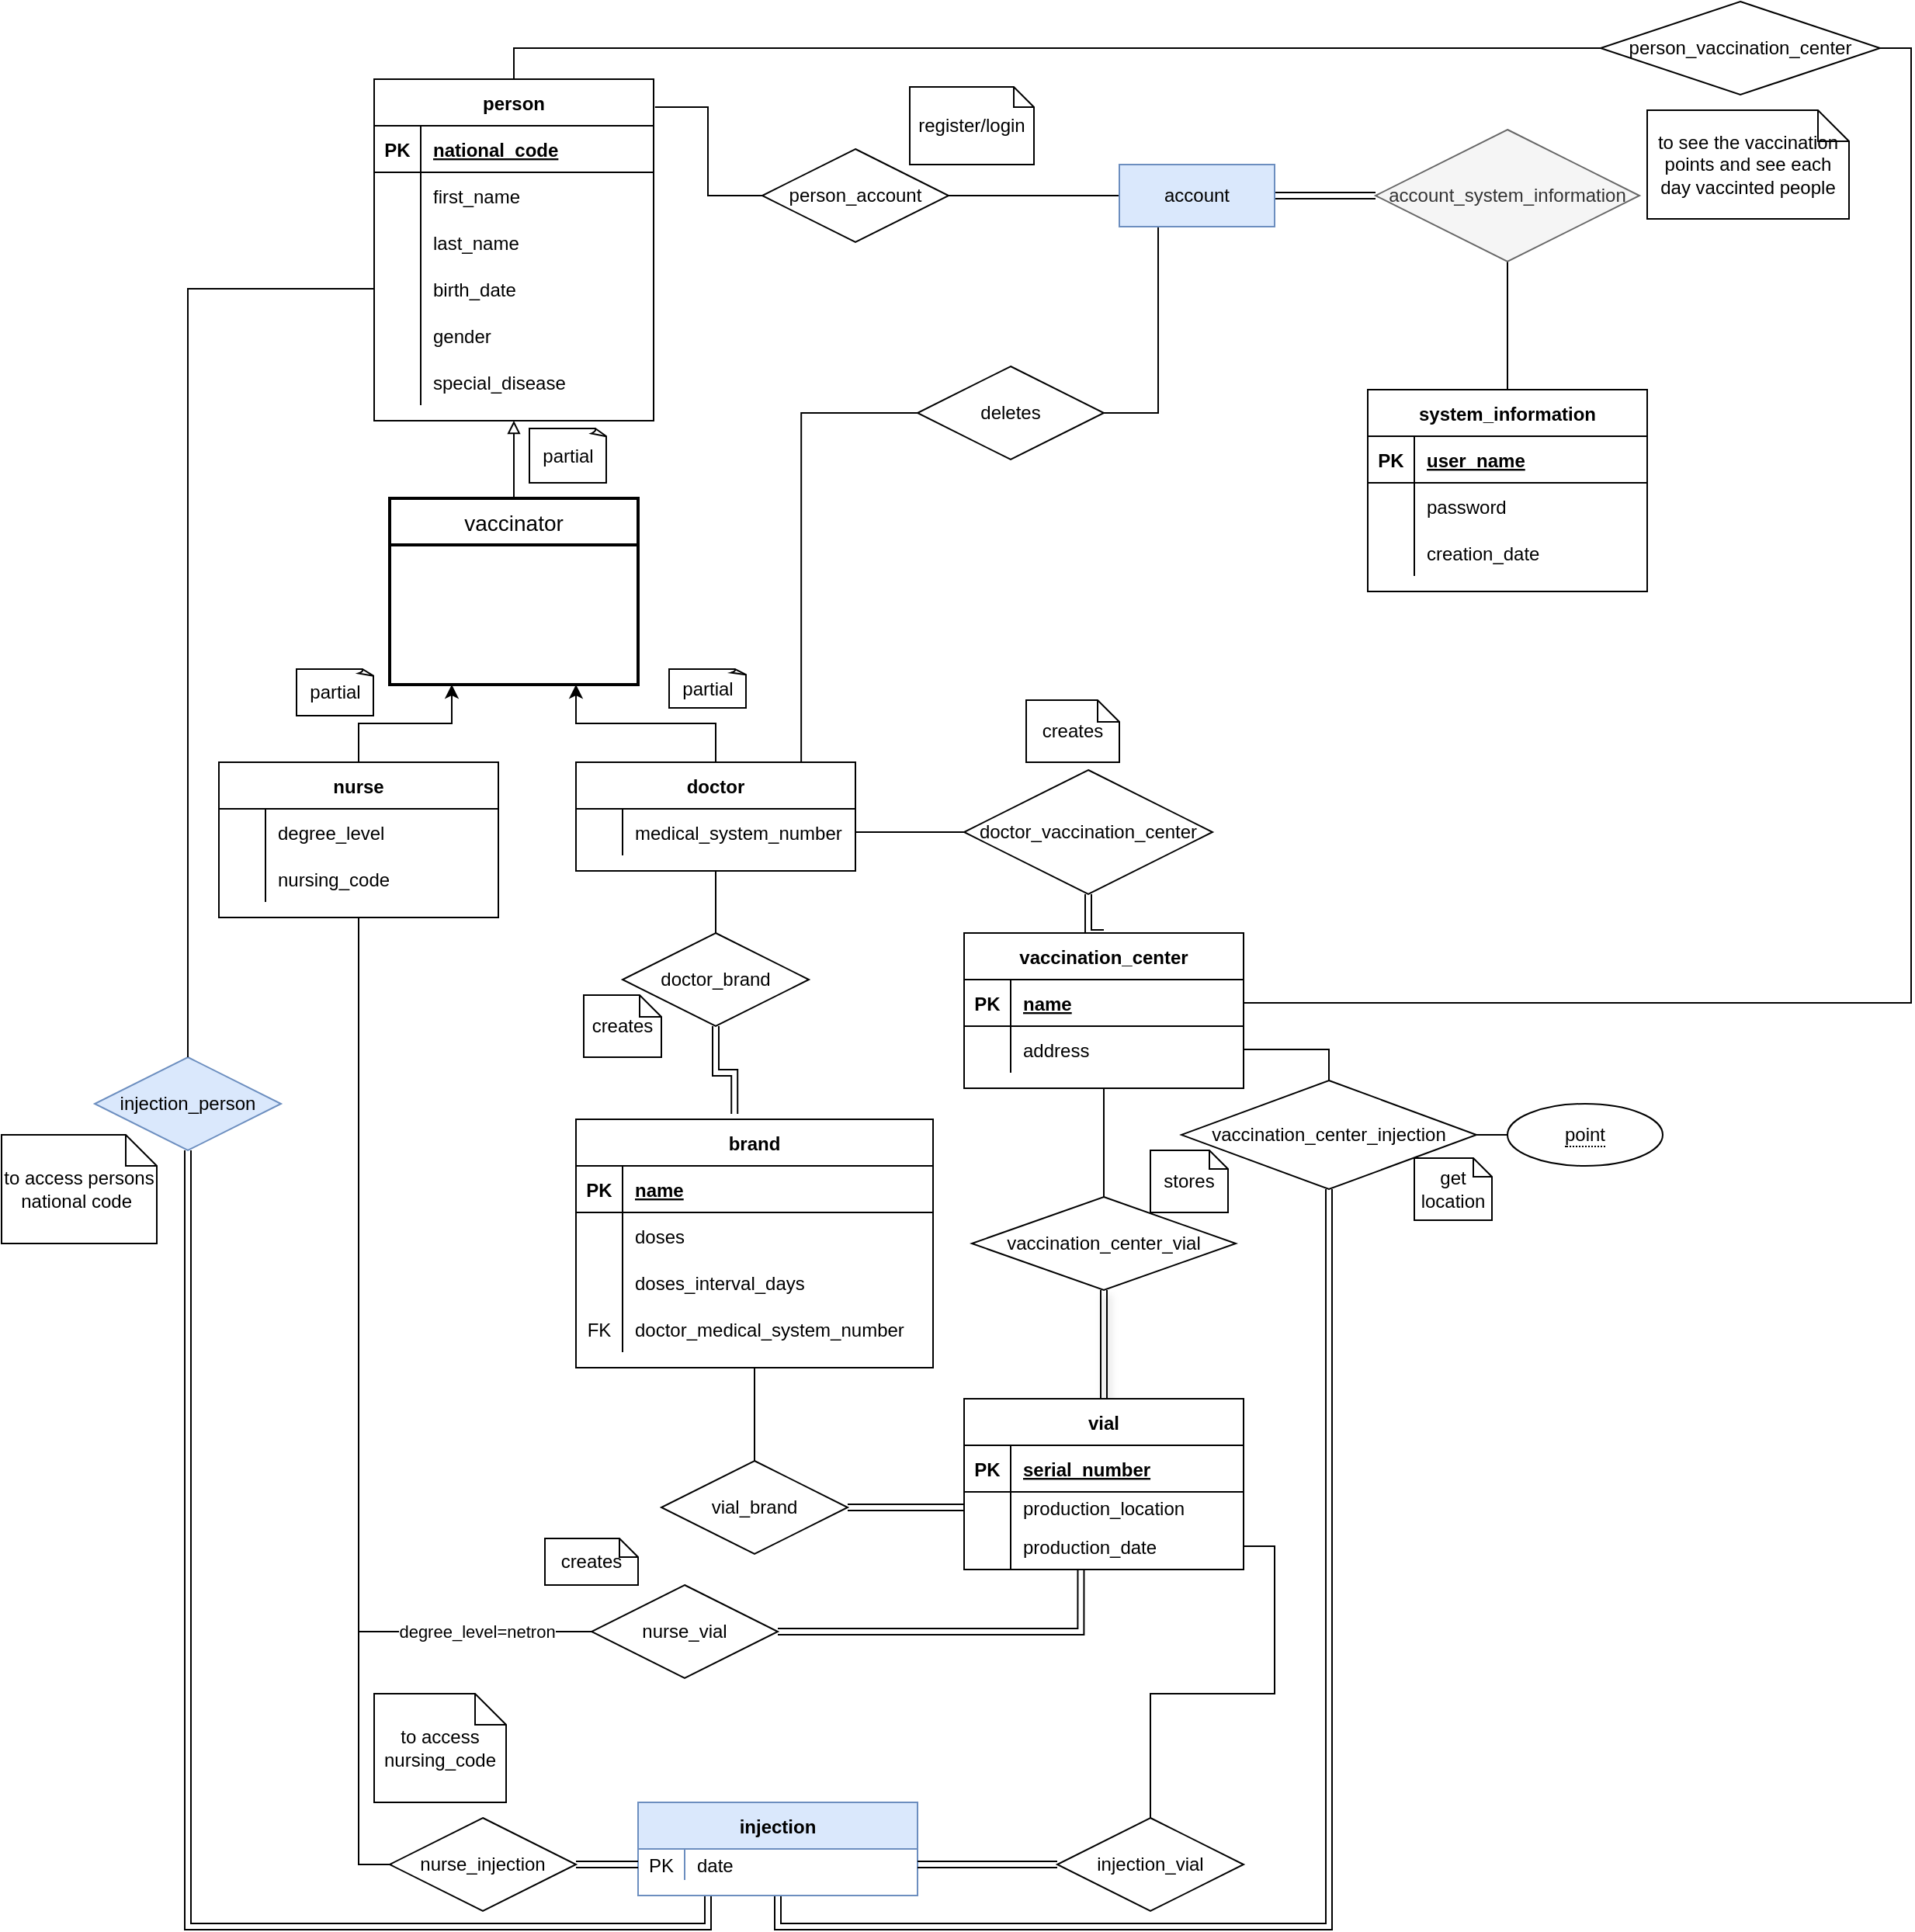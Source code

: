<mxfile version="16.4.0" type="device"><diagram id="-SqA8WhkCfZZmSfCyQbc" name="Page-1"><mxGraphModel dx="2292" dy="696" grid="1" gridSize="10" guides="1" tooltips="1" connect="1" arrows="1" fold="1" page="1" pageScale="1" pageWidth="850" pageHeight="1100" math="0" shadow="0"><root><mxCell id="0"/><mxCell id="1" parent="0"/><mxCell id="xe6KxDg4L-yxoqmv0NIB-1" value="person" style="shape=table;startSize=30;container=1;collapsible=1;childLayout=tableLayout;fixedRows=1;rowLines=0;fontStyle=1;align=center;resizeLast=1;" parent="1" vertex="1"><mxGeometry y="440" width="180" height="220" as="geometry"/></mxCell><mxCell id="xe6KxDg4L-yxoqmv0NIB-2" value="" style="shape=partialRectangle;collapsible=0;dropTarget=0;pointerEvents=0;fillColor=none;top=0;left=0;bottom=1;right=0;points=[[0,0.5],[1,0.5]];portConstraint=eastwest;" parent="xe6KxDg4L-yxoqmv0NIB-1" vertex="1"><mxGeometry y="30" width="180" height="30" as="geometry"/></mxCell><mxCell id="xe6KxDg4L-yxoqmv0NIB-3" value="PK" style="shape=partialRectangle;connectable=0;fillColor=none;top=0;left=0;bottom=0;right=0;fontStyle=1;overflow=hidden;" parent="xe6KxDg4L-yxoqmv0NIB-2" vertex="1"><mxGeometry width="30" height="30" as="geometry"><mxRectangle width="30" height="30" as="alternateBounds"/></mxGeometry></mxCell><mxCell id="xe6KxDg4L-yxoqmv0NIB-4" value="national_code" style="shape=partialRectangle;connectable=0;fillColor=none;top=0;left=0;bottom=0;right=0;align=left;spacingLeft=6;fontStyle=5;overflow=hidden;" parent="xe6KxDg4L-yxoqmv0NIB-2" vertex="1"><mxGeometry x="30" width="150" height="30" as="geometry"><mxRectangle width="150" height="30" as="alternateBounds"/></mxGeometry></mxCell><mxCell id="xe6KxDg4L-yxoqmv0NIB-5" value="" style="shape=partialRectangle;collapsible=0;dropTarget=0;pointerEvents=0;fillColor=none;top=0;left=0;bottom=0;right=0;points=[[0,0.5],[1,0.5]];portConstraint=eastwest;" parent="xe6KxDg4L-yxoqmv0NIB-1" vertex="1"><mxGeometry y="60" width="180" height="30" as="geometry"/></mxCell><mxCell id="xe6KxDg4L-yxoqmv0NIB-6" value="" style="shape=partialRectangle;connectable=0;fillColor=none;top=0;left=0;bottom=0;right=0;editable=1;overflow=hidden;" parent="xe6KxDg4L-yxoqmv0NIB-5" vertex="1"><mxGeometry width="30" height="30" as="geometry"><mxRectangle width="30" height="30" as="alternateBounds"/></mxGeometry></mxCell><mxCell id="xe6KxDg4L-yxoqmv0NIB-7" value="first_name" style="shape=partialRectangle;connectable=0;fillColor=none;top=0;left=0;bottom=0;right=0;align=left;spacingLeft=6;overflow=hidden;" parent="xe6KxDg4L-yxoqmv0NIB-5" vertex="1"><mxGeometry x="30" width="150" height="30" as="geometry"><mxRectangle width="150" height="30" as="alternateBounds"/></mxGeometry></mxCell><mxCell id="xe6KxDg4L-yxoqmv0NIB-8" value="" style="shape=partialRectangle;collapsible=0;dropTarget=0;pointerEvents=0;fillColor=none;top=0;left=0;bottom=0;right=0;points=[[0,0.5],[1,0.5]];portConstraint=eastwest;" parent="xe6KxDg4L-yxoqmv0NIB-1" vertex="1"><mxGeometry y="90" width="180" height="30" as="geometry"/></mxCell><mxCell id="xe6KxDg4L-yxoqmv0NIB-9" value="" style="shape=partialRectangle;connectable=0;fillColor=none;top=0;left=0;bottom=0;right=0;editable=1;overflow=hidden;" parent="xe6KxDg4L-yxoqmv0NIB-8" vertex="1"><mxGeometry width="30" height="30" as="geometry"><mxRectangle width="30" height="30" as="alternateBounds"/></mxGeometry></mxCell><mxCell id="xe6KxDg4L-yxoqmv0NIB-10" value="last_name" style="shape=partialRectangle;connectable=0;fillColor=none;top=0;left=0;bottom=0;right=0;align=left;spacingLeft=6;overflow=hidden;" parent="xe6KxDg4L-yxoqmv0NIB-8" vertex="1"><mxGeometry x="30" width="150" height="30" as="geometry"><mxRectangle width="150" height="30" as="alternateBounds"/></mxGeometry></mxCell><mxCell id="xe6KxDg4L-yxoqmv0NIB-11" value="" style="shape=partialRectangle;collapsible=0;dropTarget=0;pointerEvents=0;fillColor=none;top=0;left=0;bottom=0;right=0;points=[[0,0.5],[1,0.5]];portConstraint=eastwest;" parent="xe6KxDg4L-yxoqmv0NIB-1" vertex="1"><mxGeometry y="120" width="180" height="30" as="geometry"/></mxCell><mxCell id="xe6KxDg4L-yxoqmv0NIB-12" value="" style="shape=partialRectangle;connectable=0;fillColor=none;top=0;left=0;bottom=0;right=0;editable=1;overflow=hidden;" parent="xe6KxDg4L-yxoqmv0NIB-11" vertex="1"><mxGeometry width="30" height="30" as="geometry"><mxRectangle width="30" height="30" as="alternateBounds"/></mxGeometry></mxCell><mxCell id="xe6KxDg4L-yxoqmv0NIB-13" value="birth_date" style="shape=partialRectangle;connectable=0;fillColor=none;top=0;left=0;bottom=0;right=0;align=left;spacingLeft=6;overflow=hidden;" parent="xe6KxDg4L-yxoqmv0NIB-11" vertex="1"><mxGeometry x="30" width="150" height="30" as="geometry"><mxRectangle width="150" height="30" as="alternateBounds"/></mxGeometry></mxCell><mxCell id="xe6KxDg4L-yxoqmv0NIB-14" value="" style="shape=partialRectangle;collapsible=0;dropTarget=0;pointerEvents=0;fillColor=none;top=0;left=0;bottom=0;right=0;points=[[0,0.5],[1,0.5]];portConstraint=eastwest;" parent="xe6KxDg4L-yxoqmv0NIB-1" vertex="1"><mxGeometry y="150" width="180" height="30" as="geometry"/></mxCell><mxCell id="xe6KxDg4L-yxoqmv0NIB-15" value="" style="shape=partialRectangle;connectable=0;fillColor=none;top=0;left=0;bottom=0;right=0;editable=1;overflow=hidden;" parent="xe6KxDg4L-yxoqmv0NIB-14" vertex="1"><mxGeometry width="30" height="30" as="geometry"><mxRectangle width="30" height="30" as="alternateBounds"/></mxGeometry></mxCell><mxCell id="xe6KxDg4L-yxoqmv0NIB-16" value="gender" style="shape=partialRectangle;connectable=0;fillColor=none;top=0;left=0;bottom=0;right=0;align=left;spacingLeft=6;overflow=hidden;" parent="xe6KxDg4L-yxoqmv0NIB-14" vertex="1"><mxGeometry x="30" width="150" height="30" as="geometry"><mxRectangle width="150" height="30" as="alternateBounds"/></mxGeometry></mxCell><mxCell id="xe6KxDg4L-yxoqmv0NIB-17" value="" style="shape=partialRectangle;collapsible=0;dropTarget=0;pointerEvents=0;fillColor=none;top=0;left=0;bottom=0;right=0;points=[[0,0.5],[1,0.5]];portConstraint=eastwest;" parent="xe6KxDg4L-yxoqmv0NIB-1" vertex="1"><mxGeometry y="180" width="180" height="30" as="geometry"/></mxCell><mxCell id="xe6KxDg4L-yxoqmv0NIB-18" value="" style="shape=partialRectangle;connectable=0;fillColor=none;top=0;left=0;bottom=0;right=0;editable=1;overflow=hidden;" parent="xe6KxDg4L-yxoqmv0NIB-17" vertex="1"><mxGeometry width="30" height="30" as="geometry"><mxRectangle width="30" height="30" as="alternateBounds"/></mxGeometry></mxCell><mxCell id="xe6KxDg4L-yxoqmv0NIB-19" value="special_disease" style="shape=partialRectangle;connectable=0;fillColor=none;top=0;left=0;bottom=0;right=0;align=left;spacingLeft=6;overflow=hidden;" parent="xe6KxDg4L-yxoqmv0NIB-17" vertex="1"><mxGeometry x="30" width="150" height="30" as="geometry"><mxRectangle width="150" height="30" as="alternateBounds"/></mxGeometry></mxCell><mxCell id="xe6KxDg4L-yxoqmv0NIB-126" style="edgeStyle=orthogonalEdgeStyle;rounded=0;orthogonalLoop=1;jettySize=auto;html=1;exitX=0.5;exitY=0;exitDx=0;exitDy=0;entryX=0.5;entryY=1;entryDx=0;entryDy=0;endArrow=block;endFill=0;" parent="1" source="xe6KxDg4L-yxoqmv0NIB-101" target="xe6KxDg4L-yxoqmv0NIB-1" edge="1"><mxGeometry relative="1" as="geometry"/></mxCell><mxCell id="xe6KxDg4L-yxoqmv0NIB-101" value="vaccinator" style="swimlane;childLayout=stackLayout;horizontal=1;startSize=30;horizontalStack=0;rounded=0;fontSize=14;fontStyle=0;strokeWidth=2;resizeParent=0;resizeLast=1;shadow=0;dashed=0;align=center;" parent="1" vertex="1"><mxGeometry x="10" y="710" width="160" height="120" as="geometry"/></mxCell><mxCell id="aMYhm-E01YpvjXBqhboc-68" style="edgeStyle=orthogonalEdgeStyle;rounded=0;orthogonalLoop=1;jettySize=auto;html=1;exitX=0.5;exitY=0;exitDx=0;exitDy=0;entryX=0.25;entryY=1;entryDx=0;entryDy=0;endArrow=classic;endFill=1;" parent="1" source="xe6KxDg4L-yxoqmv0NIB-103" target="xe6KxDg4L-yxoqmv0NIB-101" edge="1"><mxGeometry relative="1" as="geometry"/></mxCell><mxCell id="ypaYY3Tiqb96zldgjo00-126" style="edgeStyle=orthogonalEdgeStyle;rounded=0;orthogonalLoop=1;jettySize=auto;html=1;exitX=0.5;exitY=1;exitDx=0;exitDy=0;entryX=0;entryY=0.5;entryDx=0;entryDy=0;endArrow=none;endFill=0;" parent="1" source="xe6KxDg4L-yxoqmv0NIB-103" target="ypaYY3Tiqb96zldgjo00-117" edge="1"><mxGeometry relative="1" as="geometry"/></mxCell><mxCell id="xe6KxDg4L-yxoqmv0NIB-103" value="nurse" style="shape=table;startSize=30;container=1;collapsible=1;childLayout=tableLayout;fixedRows=1;rowLines=0;fontStyle=1;align=center;resizeLast=1;" parent="1" vertex="1"><mxGeometry x="-100" y="880" width="180" height="100" as="geometry"/></mxCell><mxCell id="xe6KxDg4L-yxoqmv0NIB-107" value="" style="shape=partialRectangle;collapsible=0;dropTarget=0;pointerEvents=0;fillColor=none;top=0;left=0;bottom=0;right=0;points=[[0,0.5],[1,0.5]];portConstraint=eastwest;" parent="xe6KxDg4L-yxoqmv0NIB-103" vertex="1"><mxGeometry y="30" width="180" height="30" as="geometry"/></mxCell><mxCell id="xe6KxDg4L-yxoqmv0NIB-108" value="" style="shape=partialRectangle;connectable=0;fillColor=none;top=0;left=0;bottom=0;right=0;editable=1;overflow=hidden;" parent="xe6KxDg4L-yxoqmv0NIB-107" vertex="1"><mxGeometry width="30" height="30" as="geometry"><mxRectangle width="30" height="30" as="alternateBounds"/></mxGeometry></mxCell><mxCell id="xe6KxDg4L-yxoqmv0NIB-109" value="degree_level" style="shape=partialRectangle;connectable=0;fillColor=none;top=0;left=0;bottom=0;right=0;align=left;spacingLeft=6;overflow=hidden;" parent="xe6KxDg4L-yxoqmv0NIB-107" vertex="1"><mxGeometry x="30" width="150" height="30" as="geometry"><mxRectangle width="150" height="30" as="alternateBounds"/></mxGeometry></mxCell><mxCell id="xe6KxDg4L-yxoqmv0NIB-110" value="" style="shape=partialRectangle;collapsible=0;dropTarget=0;pointerEvents=0;fillColor=none;top=0;left=0;bottom=0;right=0;points=[[0,0.5],[1,0.5]];portConstraint=eastwest;" parent="xe6KxDg4L-yxoqmv0NIB-103" vertex="1"><mxGeometry y="60" width="180" height="30" as="geometry"/></mxCell><mxCell id="xe6KxDg4L-yxoqmv0NIB-111" value="" style="shape=partialRectangle;connectable=0;fillColor=none;top=0;left=0;bottom=0;right=0;editable=1;overflow=hidden;" parent="xe6KxDg4L-yxoqmv0NIB-110" vertex="1"><mxGeometry width="30" height="30" as="geometry"><mxRectangle width="30" height="30" as="alternateBounds"/></mxGeometry></mxCell><mxCell id="xe6KxDg4L-yxoqmv0NIB-112" value="nursing_code" style="shape=partialRectangle;connectable=0;fillColor=none;top=0;left=0;bottom=0;right=0;align=left;spacingLeft=6;overflow=hidden;" parent="xe6KxDg4L-yxoqmv0NIB-110" vertex="1"><mxGeometry x="30" width="150" height="30" as="geometry"><mxRectangle width="150" height="30" as="alternateBounds"/></mxGeometry></mxCell><mxCell id="aMYhm-E01YpvjXBqhboc-69" style="edgeStyle=orthogonalEdgeStyle;rounded=0;orthogonalLoop=1;jettySize=auto;html=1;exitX=0.5;exitY=0;exitDx=0;exitDy=0;entryX=0.75;entryY=1;entryDx=0;entryDy=0;endArrow=classic;endFill=1;" parent="1" source="xe6KxDg4L-yxoqmv0NIB-116" target="xe6KxDg4L-yxoqmv0NIB-101" edge="1"><mxGeometry relative="1" as="geometry"/></mxCell><mxCell id="xe6KxDg4L-yxoqmv0NIB-116" value="doctor" style="shape=table;startSize=30;container=1;collapsible=1;childLayout=tableLayout;fixedRows=1;rowLines=0;fontStyle=1;align=center;resizeLast=1;" parent="1" vertex="1"><mxGeometry x="130" y="880" width="180" height="70" as="geometry"><mxRectangle x="130" y="880" width="70" height="30" as="alternateBounds"/></mxGeometry></mxCell><mxCell id="xe6KxDg4L-yxoqmv0NIB-117" value="" style="shape=partialRectangle;collapsible=0;dropTarget=0;pointerEvents=0;fillColor=none;top=0;left=0;bottom=0;right=0;points=[[0,0.5],[1,0.5]];portConstraint=eastwest;" parent="xe6KxDg4L-yxoqmv0NIB-116" vertex="1"><mxGeometry y="30" width="180" height="30" as="geometry"/></mxCell><mxCell id="xe6KxDg4L-yxoqmv0NIB-118" value="" style="shape=partialRectangle;connectable=0;fillColor=none;top=0;left=0;bottom=0;right=0;editable=1;overflow=hidden;" parent="xe6KxDg4L-yxoqmv0NIB-117" vertex="1"><mxGeometry width="30" height="30" as="geometry"><mxRectangle width="30" height="30" as="alternateBounds"/></mxGeometry></mxCell><mxCell id="xe6KxDg4L-yxoqmv0NIB-119" value="medical_system_number" style="shape=partialRectangle;connectable=0;fillColor=none;top=0;left=0;bottom=0;right=0;align=left;spacingLeft=6;overflow=hidden;" parent="xe6KxDg4L-yxoqmv0NIB-117" vertex="1"><mxGeometry x="30" width="150" height="30" as="geometry"><mxRectangle width="150" height="30" as="alternateBounds"/></mxGeometry></mxCell><mxCell id="aMYhm-E01YpvjXBqhboc-71" value="partial" style="whiteSpace=wrap;html=1;shape=mxgraph.basic.document" parent="1" vertex="1"><mxGeometry x="-50" y="820" width="50" height="30" as="geometry"/></mxCell><mxCell id="aMYhm-E01YpvjXBqhboc-72" value="partial" style="whiteSpace=wrap;html=1;shape=mxgraph.basic.document" parent="1" vertex="1"><mxGeometry x="190" y="820" width="50" height="25" as="geometry"/></mxCell><mxCell id="aMYhm-E01YpvjXBqhboc-73" value="partial" style="whiteSpace=wrap;html=1;shape=mxgraph.basic.document" parent="1" vertex="1"><mxGeometry x="100" y="665" width="50" height="35" as="geometry"/></mxCell><mxCell id="ypaYY3Tiqb96zldgjo00-15" style="edgeStyle=orthogonalEdgeStyle;rounded=0;orthogonalLoop=1;jettySize=auto;html=1;exitX=0;exitY=0.5;exitDx=0;exitDy=0;entryX=1.005;entryY=0.082;entryDx=0;entryDy=0;entryPerimeter=0;endArrow=none;endFill=0;" parent="1" source="ypaYY3Tiqb96zldgjo00-14" target="xe6KxDg4L-yxoqmv0NIB-1" edge="1"><mxGeometry relative="1" as="geometry"/></mxCell><mxCell id="zwspbSKbH6xlWPNcPcN6-7" style="edgeStyle=orthogonalEdgeStyle;rounded=0;orthogonalLoop=1;jettySize=auto;html=1;exitX=1;exitY=0.5;exitDx=0;exitDy=0;entryX=0;entryY=0.5;entryDx=0;entryDy=0;endArrow=none;endFill=0;" parent="1" source="ypaYY3Tiqb96zldgjo00-14" target="zwspbSKbH6xlWPNcPcN6-6" edge="1"><mxGeometry relative="1" as="geometry"/></mxCell><mxCell id="ypaYY3Tiqb96zldgjo00-14" value="person_account" style="shape=rhombus;perimeter=rhombusPerimeter;whiteSpace=wrap;html=1;align=center;" parent="1" vertex="1"><mxGeometry x="250" y="485" width="120" height="60" as="geometry"/></mxCell><mxCell id="ypaYY3Tiqb96zldgjo00-18" value="brand" style="shape=table;startSize=30;container=1;collapsible=1;childLayout=tableLayout;fixedRows=1;rowLines=0;fontStyle=1;align=center;resizeLast=1;" parent="1" vertex="1"><mxGeometry x="130" y="1110" width="230" height="160.0" as="geometry"/></mxCell><mxCell id="ypaYY3Tiqb96zldgjo00-19" value="" style="shape=tableRow;horizontal=0;startSize=0;swimlaneHead=0;swimlaneBody=0;fillColor=none;collapsible=0;dropTarget=0;points=[[0,0.5],[1,0.5]];portConstraint=eastwest;top=0;left=0;right=0;bottom=1;" parent="ypaYY3Tiqb96zldgjo00-18" vertex="1"><mxGeometry y="30" width="230" height="30" as="geometry"/></mxCell><mxCell id="ypaYY3Tiqb96zldgjo00-20" value="PK" style="shape=partialRectangle;connectable=0;fillColor=none;top=0;left=0;bottom=0;right=0;fontStyle=1;overflow=hidden;" parent="ypaYY3Tiqb96zldgjo00-19" vertex="1"><mxGeometry width="30" height="30" as="geometry"><mxRectangle width="30" height="30" as="alternateBounds"/></mxGeometry></mxCell><mxCell id="ypaYY3Tiqb96zldgjo00-21" value="name" style="shape=partialRectangle;connectable=0;fillColor=none;top=0;left=0;bottom=0;right=0;align=left;spacingLeft=6;fontStyle=5;overflow=hidden;" parent="ypaYY3Tiqb96zldgjo00-19" vertex="1"><mxGeometry x="30" width="200" height="30" as="geometry"><mxRectangle width="200" height="30" as="alternateBounds"/></mxGeometry></mxCell><mxCell id="ypaYY3Tiqb96zldgjo00-22" value="" style="shape=tableRow;horizontal=0;startSize=0;swimlaneHead=0;swimlaneBody=0;fillColor=none;collapsible=0;dropTarget=0;points=[[0,0.5],[1,0.5]];portConstraint=eastwest;top=0;left=0;right=0;bottom=0;" parent="ypaYY3Tiqb96zldgjo00-18" vertex="1"><mxGeometry y="60" width="230" height="30" as="geometry"/></mxCell><mxCell id="ypaYY3Tiqb96zldgjo00-23" value="" style="shape=partialRectangle;connectable=0;fillColor=none;top=0;left=0;bottom=0;right=0;editable=1;overflow=hidden;" parent="ypaYY3Tiqb96zldgjo00-22" vertex="1"><mxGeometry width="30" height="30" as="geometry"><mxRectangle width="30" height="30" as="alternateBounds"/></mxGeometry></mxCell><mxCell id="ypaYY3Tiqb96zldgjo00-24" value="doses" style="shape=partialRectangle;connectable=0;fillColor=none;top=0;left=0;bottom=0;right=0;align=left;spacingLeft=6;overflow=hidden;" parent="ypaYY3Tiqb96zldgjo00-22" vertex="1"><mxGeometry x="30" width="200" height="30" as="geometry"><mxRectangle width="200" height="30" as="alternateBounds"/></mxGeometry></mxCell><mxCell id="ypaYY3Tiqb96zldgjo00-25" value="" style="shape=tableRow;horizontal=0;startSize=0;swimlaneHead=0;swimlaneBody=0;fillColor=none;collapsible=0;dropTarget=0;points=[[0,0.5],[1,0.5]];portConstraint=eastwest;top=0;left=0;right=0;bottom=0;" parent="ypaYY3Tiqb96zldgjo00-18" vertex="1"><mxGeometry y="90" width="230" height="30" as="geometry"/></mxCell><mxCell id="ypaYY3Tiqb96zldgjo00-26" value="" style="shape=partialRectangle;connectable=0;fillColor=none;top=0;left=0;bottom=0;right=0;editable=1;overflow=hidden;" parent="ypaYY3Tiqb96zldgjo00-25" vertex="1"><mxGeometry width="30" height="30" as="geometry"><mxRectangle width="30" height="30" as="alternateBounds"/></mxGeometry></mxCell><mxCell id="ypaYY3Tiqb96zldgjo00-27" value="doses_interval_days" style="shape=partialRectangle;connectable=0;fillColor=none;top=0;left=0;bottom=0;right=0;align=left;spacingLeft=6;overflow=hidden;" parent="ypaYY3Tiqb96zldgjo00-25" vertex="1"><mxGeometry x="30" width="200" height="30" as="geometry"><mxRectangle width="200" height="30" as="alternateBounds"/></mxGeometry></mxCell><mxCell id="ypaYY3Tiqb96zldgjo00-34" value="" style="shape=tableRow;horizontal=0;startSize=0;swimlaneHead=0;swimlaneBody=0;fillColor=none;collapsible=0;dropTarget=0;points=[[0,0.5],[1,0.5]];portConstraint=eastwest;top=0;left=0;right=0;bottom=0;" parent="ypaYY3Tiqb96zldgjo00-18" vertex="1"><mxGeometry y="120" width="230" height="30" as="geometry"/></mxCell><mxCell id="ypaYY3Tiqb96zldgjo00-35" value="FK" style="shape=partialRectangle;connectable=0;fillColor=none;top=0;left=0;bottom=0;right=0;editable=1;overflow=hidden;" parent="ypaYY3Tiqb96zldgjo00-34" vertex="1"><mxGeometry width="30" height="30" as="geometry"><mxRectangle width="30" height="30" as="alternateBounds"/></mxGeometry></mxCell><mxCell id="ypaYY3Tiqb96zldgjo00-36" value="doctor_medical_system_number" style="shape=partialRectangle;connectable=0;fillColor=none;top=0;left=0;bottom=0;right=0;align=left;spacingLeft=6;overflow=hidden;" parent="ypaYY3Tiqb96zldgjo00-34" vertex="1"><mxGeometry x="30" width="200" height="30" as="geometry"><mxRectangle width="200" height="30" as="alternateBounds"/></mxGeometry></mxCell><mxCell id="ypaYY3Tiqb96zldgjo00-32" style="edgeStyle=orthogonalEdgeStyle;rounded=0;orthogonalLoop=1;jettySize=auto;html=1;exitX=0.5;exitY=1;exitDx=0;exitDy=0;entryX=0.444;entryY=-0.022;entryDx=0;entryDy=0;entryPerimeter=0;endArrow=none;endFill=0;shape=link;" parent="1" source="ypaYY3Tiqb96zldgjo00-31" target="ypaYY3Tiqb96zldgjo00-18" edge="1"><mxGeometry relative="1" as="geometry"/></mxCell><mxCell id="zwspbSKbH6xlWPNcPcN6-9" style="edgeStyle=orthogonalEdgeStyle;rounded=0;orthogonalLoop=1;jettySize=auto;html=1;exitX=0.5;exitY=0;exitDx=0;exitDy=0;entryX=0.5;entryY=1;entryDx=0;entryDy=0;endArrow=none;endFill=0;" parent="1" source="ypaYY3Tiqb96zldgjo00-31" target="xe6KxDg4L-yxoqmv0NIB-116" edge="1"><mxGeometry relative="1" as="geometry"/></mxCell><mxCell id="ypaYY3Tiqb96zldgjo00-31" value="doctor_brand" style="shape=rhombus;perimeter=rhombusPerimeter;whiteSpace=wrap;html=1;align=center;" parent="1" vertex="1"><mxGeometry x="160" y="990" width="120" height="60" as="geometry"/></mxCell><mxCell id="ypaYY3Tiqb96zldgjo00-104" style="edgeStyle=orthogonalEdgeStyle;rounded=0;orthogonalLoop=1;jettySize=auto;html=1;exitX=0.5;exitY=0;exitDx=0;exitDy=0;entryX=0.5;entryY=1;entryDx=0;entryDy=0;endArrow=none;endFill=0;shape=link;" parent="1" source="ypaYY3Tiqb96zldgjo00-52" target="ypaYY3Tiqb96zldgjo00-69" edge="1"><mxGeometry relative="1" as="geometry"/></mxCell><mxCell id="ypaYY3Tiqb96zldgjo00-116" value="" style="edgeStyle=orthogonalEdgeStyle;rounded=0;orthogonalLoop=1;jettySize=auto;html=1;endArrow=none;endFill=0;" parent="1" source="ypaYY3Tiqb96zldgjo00-52" target="ypaYY3Tiqb96zldgjo00-100" edge="1"><mxGeometry relative="1" as="geometry"/></mxCell><mxCell id="ypaYY3Tiqb96zldgjo00-52" value="vaccination_center" style="shape=table;startSize=30;container=1;collapsible=1;childLayout=tableLayout;fixedRows=1;rowLines=0;fontStyle=1;align=center;resizeLast=1;" parent="1" vertex="1"><mxGeometry x="380" y="990" width="180" height="100" as="geometry"/></mxCell><mxCell id="ypaYY3Tiqb96zldgjo00-53" value="" style="shape=tableRow;horizontal=0;startSize=0;swimlaneHead=0;swimlaneBody=0;fillColor=none;collapsible=0;dropTarget=0;points=[[0,0.5],[1,0.5]];portConstraint=eastwest;top=0;left=0;right=0;bottom=1;" parent="ypaYY3Tiqb96zldgjo00-52" vertex="1"><mxGeometry y="30" width="180" height="30" as="geometry"/></mxCell><mxCell id="ypaYY3Tiqb96zldgjo00-54" value="PK" style="shape=partialRectangle;connectable=0;fillColor=none;top=0;left=0;bottom=0;right=0;fontStyle=1;overflow=hidden;" parent="ypaYY3Tiqb96zldgjo00-53" vertex="1"><mxGeometry width="30" height="30" as="geometry"><mxRectangle width="30" height="30" as="alternateBounds"/></mxGeometry></mxCell><mxCell id="ypaYY3Tiqb96zldgjo00-55" value="name" style="shape=partialRectangle;connectable=0;fillColor=none;top=0;left=0;bottom=0;right=0;align=left;spacingLeft=6;fontStyle=5;overflow=hidden;" parent="ypaYY3Tiqb96zldgjo00-53" vertex="1"><mxGeometry x="30" width="150" height="30" as="geometry"><mxRectangle width="150" height="30" as="alternateBounds"/></mxGeometry></mxCell><mxCell id="ypaYY3Tiqb96zldgjo00-56" value="" style="shape=tableRow;horizontal=0;startSize=0;swimlaneHead=0;swimlaneBody=0;fillColor=none;collapsible=0;dropTarget=0;points=[[0,0.5],[1,0.5]];portConstraint=eastwest;top=0;left=0;right=0;bottom=0;" parent="ypaYY3Tiqb96zldgjo00-52" vertex="1"><mxGeometry y="60" width="180" height="30" as="geometry"/></mxCell><mxCell id="ypaYY3Tiqb96zldgjo00-57" value="" style="shape=partialRectangle;connectable=0;fillColor=none;top=0;left=0;bottom=0;right=0;editable=1;overflow=hidden;" parent="ypaYY3Tiqb96zldgjo00-56" vertex="1"><mxGeometry width="30" height="30" as="geometry"><mxRectangle width="30" height="30" as="alternateBounds"/></mxGeometry></mxCell><mxCell id="ypaYY3Tiqb96zldgjo00-58" value="address" style="shape=partialRectangle;connectable=0;fillColor=none;top=0;left=0;bottom=0;right=0;align=left;spacingLeft=6;overflow=hidden;" parent="ypaYY3Tiqb96zldgjo00-56" vertex="1"><mxGeometry x="30" width="150" height="30" as="geometry"><mxRectangle width="150" height="30" as="alternateBounds"/></mxGeometry></mxCell><mxCell id="ypaYY3Tiqb96zldgjo00-69" value="doctor_vaccination_center" style="shape=rhombus;perimeter=rhombusPerimeter;whiteSpace=wrap;html=1;align=center;" parent="1" vertex="1"><mxGeometry x="380" y="885" width="160" height="80" as="geometry"/></mxCell><mxCell id="ypaYY3Tiqb96zldgjo00-70" style="edgeStyle=orthogonalEdgeStyle;rounded=0;orthogonalLoop=1;jettySize=auto;html=1;exitX=1;exitY=0.5;exitDx=0;exitDy=0;entryX=0;entryY=0.5;entryDx=0;entryDy=0;endArrow=none;endFill=0;" parent="1" source="xe6KxDg4L-yxoqmv0NIB-117" target="ypaYY3Tiqb96zldgjo00-69" edge="1"><mxGeometry relative="1" as="geometry"/></mxCell><mxCell id="ypaYY3Tiqb96zldgjo00-103" style="edgeStyle=orthogonalEdgeStyle;rounded=0;orthogonalLoop=1;jettySize=auto;html=1;exitX=0.5;exitY=0;exitDx=0;exitDy=0;entryX=0.5;entryY=1;entryDx=0;entryDy=0;endArrow=none;endFill=0;" parent="1" source="ypaYY3Tiqb96zldgjo00-72" target="ypaYY3Tiqb96zldgjo00-101" edge="1"><mxGeometry relative="1" as="geometry"/></mxCell><mxCell id="ypaYY3Tiqb96zldgjo00-72" value="system_information" style="shape=table;startSize=30;container=1;collapsible=1;childLayout=tableLayout;fixedRows=1;rowLines=0;fontStyle=1;align=center;resizeLast=1;" parent="1" vertex="1"><mxGeometry x="640" y="640" width="180" height="130" as="geometry"/></mxCell><mxCell id="ypaYY3Tiqb96zldgjo00-73" value="" style="shape=tableRow;horizontal=0;startSize=0;swimlaneHead=0;swimlaneBody=0;fillColor=none;collapsible=0;dropTarget=0;points=[[0,0.5],[1,0.5]];portConstraint=eastwest;top=0;left=0;right=0;bottom=1;" parent="ypaYY3Tiqb96zldgjo00-72" vertex="1"><mxGeometry y="30" width="180" height="30" as="geometry"/></mxCell><mxCell id="ypaYY3Tiqb96zldgjo00-74" value="PK" style="shape=partialRectangle;connectable=0;fillColor=none;top=0;left=0;bottom=0;right=0;fontStyle=1;overflow=hidden;" parent="ypaYY3Tiqb96zldgjo00-73" vertex="1"><mxGeometry width="30" height="30" as="geometry"><mxRectangle width="30" height="30" as="alternateBounds"/></mxGeometry></mxCell><mxCell id="ypaYY3Tiqb96zldgjo00-75" value="user_name" style="shape=partialRectangle;connectable=0;fillColor=none;top=0;left=0;bottom=0;right=0;align=left;spacingLeft=6;fontStyle=5;overflow=hidden;" parent="ypaYY3Tiqb96zldgjo00-73" vertex="1"><mxGeometry x="30" width="150" height="30" as="geometry"><mxRectangle width="150" height="30" as="alternateBounds"/></mxGeometry></mxCell><mxCell id="ypaYY3Tiqb96zldgjo00-76" value="" style="shape=tableRow;horizontal=0;startSize=0;swimlaneHead=0;swimlaneBody=0;fillColor=none;collapsible=0;dropTarget=0;points=[[0,0.5],[1,0.5]];portConstraint=eastwest;top=0;left=0;right=0;bottom=0;" parent="ypaYY3Tiqb96zldgjo00-72" vertex="1"><mxGeometry y="60" width="180" height="30" as="geometry"/></mxCell><mxCell id="ypaYY3Tiqb96zldgjo00-77" value="" style="shape=partialRectangle;connectable=0;fillColor=none;top=0;left=0;bottom=0;right=0;editable=1;overflow=hidden;" parent="ypaYY3Tiqb96zldgjo00-76" vertex="1"><mxGeometry width="30" height="30" as="geometry"><mxRectangle width="30" height="30" as="alternateBounds"/></mxGeometry></mxCell><mxCell id="ypaYY3Tiqb96zldgjo00-78" value="password" style="shape=partialRectangle;connectable=0;fillColor=none;top=0;left=0;bottom=0;right=0;align=left;spacingLeft=6;overflow=hidden;" parent="ypaYY3Tiqb96zldgjo00-76" vertex="1"><mxGeometry x="30" width="150" height="30" as="geometry"><mxRectangle width="150" height="30" as="alternateBounds"/></mxGeometry></mxCell><mxCell id="ypaYY3Tiqb96zldgjo00-79" value="" style="shape=tableRow;horizontal=0;startSize=0;swimlaneHead=0;swimlaneBody=0;fillColor=none;collapsible=0;dropTarget=0;points=[[0,0.5],[1,0.5]];portConstraint=eastwest;top=0;left=0;right=0;bottom=0;" parent="ypaYY3Tiqb96zldgjo00-72" vertex="1"><mxGeometry y="90" width="180" height="30" as="geometry"/></mxCell><mxCell id="ypaYY3Tiqb96zldgjo00-80" value="" style="shape=partialRectangle;connectable=0;fillColor=none;top=0;left=0;bottom=0;right=0;editable=1;overflow=hidden;" parent="ypaYY3Tiqb96zldgjo00-79" vertex="1"><mxGeometry width="30" height="30" as="geometry"><mxRectangle width="30" height="30" as="alternateBounds"/></mxGeometry></mxCell><mxCell id="ypaYY3Tiqb96zldgjo00-81" value="creation_date" style="shape=partialRectangle;connectable=0;fillColor=none;top=0;left=0;bottom=0;right=0;align=left;spacingLeft=6;overflow=hidden;" parent="ypaYY3Tiqb96zldgjo00-79" vertex="1"><mxGeometry x="30" width="150" height="30" as="geometry"><mxRectangle width="150" height="30" as="alternateBounds"/></mxGeometry></mxCell><mxCell id="hS005Oq9LnpLtMmAeRTJ-5" style="edgeStyle=orthogonalEdgeStyle;rounded=0;orthogonalLoop=1;jettySize=auto;html=1;exitX=0;exitY=0.5;exitDx=0;exitDy=0;entryX=0.806;entryY=0.007;entryDx=0;entryDy=0;entryPerimeter=0;endArrow=none;endFill=0;" parent="1" source="ypaYY3Tiqb96zldgjo00-97" target="xe6KxDg4L-yxoqmv0NIB-116" edge="1"><mxGeometry relative="1" as="geometry"/></mxCell><mxCell id="ypaYY3Tiqb96zldgjo00-97" value="deletes" style="shape=rhombus;perimeter=rhombusPerimeter;whiteSpace=wrap;html=1;align=center;" parent="1" vertex="1"><mxGeometry x="350" y="625" width="120" height="60" as="geometry"/></mxCell><mxCell id="ypaYY3Tiqb96zldgjo00-100" value="vaccination_center_vial" style="shape=rhombus;perimeter=rhombusPerimeter;whiteSpace=wrap;html=1;align=center;" parent="1" vertex="1"><mxGeometry x="385" y="1160" width="170" height="60" as="geometry"/></mxCell><mxCell id="ypaYY3Tiqb96zldgjo00-101" value="account_system_information" style="shape=rhombus;perimeter=rhombusPerimeter;whiteSpace=wrap;html=1;align=center;fillColor=#f5f5f5;fontColor=#333333;strokeColor=#666666;" parent="1" vertex="1"><mxGeometry x="645" y="472.5" width="170" height="85" as="geometry"/></mxCell><mxCell id="ypaYY3Tiqb96zldgjo00-102" style="edgeStyle=orthogonalEdgeStyle;rounded=0;orthogonalLoop=1;jettySize=auto;html=1;exitX=1;exitY=0.5;exitDx=0;exitDy=0;entryX=0;entryY=0.5;entryDx=0;entryDy=0;endArrow=none;endFill=0;shape=link;" parent="1" source="zwspbSKbH6xlWPNcPcN6-6" target="ypaYY3Tiqb96zldgjo00-101" edge="1"><mxGeometry relative="1" as="geometry"><mxPoint x="620" y="515" as="sourcePoint"/></mxGeometry></mxCell><mxCell id="ypaYY3Tiqb96zldgjo00-115" style="edgeStyle=orthogonalEdgeStyle;rounded=0;orthogonalLoop=1;jettySize=auto;html=1;exitX=0.5;exitY=0;exitDx=0;exitDy=0;entryX=0.5;entryY=1;entryDx=0;entryDy=0;endArrow=none;endFill=0;shadow=1;shape=link;" parent="1" source="ypaYY3Tiqb96zldgjo00-105" target="ypaYY3Tiqb96zldgjo00-100" edge="1"><mxGeometry relative="1" as="geometry"/></mxCell><mxCell id="ypaYY3Tiqb96zldgjo00-105" value="vial" style="shape=table;startSize=30;container=1;collapsible=1;childLayout=tableLayout;fixedRows=1;rowLines=0;fontStyle=1;align=center;resizeLast=1;" parent="1" vertex="1"><mxGeometry x="380" y="1290" width="180" height="110" as="geometry"/></mxCell><mxCell id="ypaYY3Tiqb96zldgjo00-106" value="" style="shape=partialRectangle;collapsible=0;dropTarget=0;pointerEvents=0;fillColor=none;top=0;left=0;bottom=1;right=0;points=[[0,0.5],[1,0.5]];portConstraint=eastwest;" parent="ypaYY3Tiqb96zldgjo00-105" vertex="1"><mxGeometry y="30" width="180" height="30" as="geometry"/></mxCell><mxCell id="ypaYY3Tiqb96zldgjo00-107" value="PK" style="shape=partialRectangle;connectable=0;fillColor=none;top=0;left=0;bottom=0;right=0;fontStyle=1;overflow=hidden;" parent="ypaYY3Tiqb96zldgjo00-106" vertex="1"><mxGeometry width="30" height="30" as="geometry"><mxRectangle width="30" height="30" as="alternateBounds"/></mxGeometry></mxCell><mxCell id="ypaYY3Tiqb96zldgjo00-108" value="serial_number" style="shape=partialRectangle;connectable=0;fillColor=none;top=0;left=0;bottom=0;right=0;align=left;spacingLeft=6;fontStyle=5;overflow=hidden;" parent="ypaYY3Tiqb96zldgjo00-106" vertex="1"><mxGeometry x="30" width="150" height="30" as="geometry"><mxRectangle width="150" height="30" as="alternateBounds"/></mxGeometry></mxCell><mxCell id="ypaYY3Tiqb96zldgjo00-109" value="" style="shape=partialRectangle;collapsible=0;dropTarget=0;pointerEvents=0;fillColor=none;top=0;left=0;bottom=0;right=0;points=[[0,0.5],[1,0.5]];portConstraint=eastwest;" parent="ypaYY3Tiqb96zldgjo00-105" vertex="1"><mxGeometry y="60" width="180" height="20" as="geometry"/></mxCell><mxCell id="ypaYY3Tiqb96zldgjo00-110" value="" style="shape=partialRectangle;connectable=0;fillColor=none;top=0;left=0;bottom=0;right=0;editable=1;overflow=hidden;" parent="ypaYY3Tiqb96zldgjo00-109" vertex="1"><mxGeometry width="30" height="20" as="geometry"><mxRectangle width="30" height="20" as="alternateBounds"/></mxGeometry></mxCell><mxCell id="ypaYY3Tiqb96zldgjo00-111" value="production_location" style="shape=partialRectangle;connectable=0;fillColor=none;top=0;left=0;bottom=0;right=0;align=left;spacingLeft=6;overflow=hidden;" parent="ypaYY3Tiqb96zldgjo00-109" vertex="1"><mxGeometry x="30" width="150" height="20" as="geometry"><mxRectangle width="150" height="20" as="alternateBounds"/></mxGeometry></mxCell><mxCell id="ypaYY3Tiqb96zldgjo00-112" value="" style="shape=partialRectangle;collapsible=0;dropTarget=0;pointerEvents=0;fillColor=none;top=0;left=0;bottom=0;right=0;points=[[0,0.5],[1,0.5]];portConstraint=eastwest;" parent="ypaYY3Tiqb96zldgjo00-105" vertex="1"><mxGeometry y="80" width="180" height="30" as="geometry"/></mxCell><mxCell id="ypaYY3Tiqb96zldgjo00-113" value="" style="shape=partialRectangle;connectable=0;fillColor=none;top=0;left=0;bottom=0;right=0;editable=1;overflow=hidden;" parent="ypaYY3Tiqb96zldgjo00-112" vertex="1"><mxGeometry width="30" height="30" as="geometry"><mxRectangle width="30" height="30" as="alternateBounds"/></mxGeometry></mxCell><mxCell id="ypaYY3Tiqb96zldgjo00-114" value="production_date" style="shape=partialRectangle;connectable=0;fillColor=none;top=0;left=0;bottom=0;right=0;align=left;spacingLeft=6;overflow=hidden;" parent="ypaYY3Tiqb96zldgjo00-112" vertex="1"><mxGeometry x="30" width="150" height="30" as="geometry"><mxRectangle width="150" height="30" as="alternateBounds"/></mxGeometry></mxCell><mxCell id="ypaYY3Tiqb96zldgjo00-117" value="nurse_injection" style="shape=rhombus;perimeter=rhombusPerimeter;whiteSpace=wrap;html=1;align=center;" parent="1" vertex="1"><mxGeometry x="10" y="1560" width="120" height="60" as="geometry"/></mxCell><mxCell id="ypaYY3Tiqb96zldgjo00-130" style="edgeStyle=orthogonalEdgeStyle;rounded=0;orthogonalLoop=1;jettySize=auto;html=1;exitX=0;exitY=0.5;exitDx=0;exitDy=0;endArrow=none;endFill=0;entryX=0.5;entryY=1;entryDx=0;entryDy=0;" parent="1" source="ypaYY3Tiqb96zldgjo00-128" target="xe6KxDg4L-yxoqmv0NIB-103" edge="1"><mxGeometry relative="1" as="geometry"><mxPoint x="-10" y="1549.667" as="targetPoint"/></mxGeometry></mxCell><mxCell id="ypaYY3Tiqb96zldgjo00-131" value="degree_level=netron" style="edgeLabel;html=1;align=center;verticalAlign=middle;resizable=0;points=[];" parent="ypaYY3Tiqb96zldgjo00-130" vertex="1" connectable="0"><mxGeometry x="-0.755" relative="1" as="geometry"><mxPoint as="offset"/></mxGeometry></mxCell><mxCell id="zwspbSKbH6xlWPNcPcN6-11" style="edgeStyle=orthogonalEdgeStyle;rounded=0;orthogonalLoop=1;jettySize=auto;html=1;exitX=1;exitY=0.5;exitDx=0;exitDy=0;entryX=0.418;entryY=1.012;entryDx=0;entryDy=0;entryPerimeter=0;endArrow=none;endFill=0;shape=link;" parent="1" source="ypaYY3Tiqb96zldgjo00-128" target="ypaYY3Tiqb96zldgjo00-112" edge="1"><mxGeometry relative="1" as="geometry"/></mxCell><mxCell id="ypaYY3Tiqb96zldgjo00-128" value="nurse_vial" style="shape=rhombus;perimeter=rhombusPerimeter;whiteSpace=wrap;html=1;align=center;" parent="1" vertex="1"><mxGeometry x="140" y="1410" width="120" height="60" as="geometry"/></mxCell><mxCell id="ypaYY3Tiqb96zldgjo00-138" style="edgeStyle=orthogonalEdgeStyle;rounded=0;orthogonalLoop=1;jettySize=auto;html=1;exitX=0.5;exitY=0;exitDx=0;exitDy=0;entryX=0.5;entryY=1;entryDx=0;entryDy=0;endArrow=none;endFill=0;" parent="1" source="ypaYY3Tiqb96zldgjo00-136" target="ypaYY3Tiqb96zldgjo00-18" edge="1"><mxGeometry relative="1" as="geometry"/></mxCell><mxCell id="zwspbSKbH6xlWPNcPcN6-3" style="edgeStyle=orthogonalEdgeStyle;rounded=0;orthogonalLoop=1;jettySize=auto;html=1;exitX=1;exitY=0.5;exitDx=0;exitDy=0;entryX=0;entryY=0.5;entryDx=0;entryDy=0;endArrow=none;endFill=0;shape=link;" parent="1" source="ypaYY3Tiqb96zldgjo00-136" target="ypaYY3Tiqb96zldgjo00-109" edge="1"><mxGeometry relative="1" as="geometry"/></mxCell><mxCell id="ypaYY3Tiqb96zldgjo00-136" value="vial_brand" style="shape=rhombus;perimeter=rhombusPerimeter;whiteSpace=wrap;html=1;align=center;" parent="1" vertex="1"><mxGeometry x="185" y="1330" width="120" height="60" as="geometry"/></mxCell><mxCell id="ypaYY3Tiqb96zldgjo00-158" style="edgeStyle=orthogonalEdgeStyle;rounded=0;orthogonalLoop=1;jettySize=auto;html=1;exitX=0.5;exitY=1;exitDx=0;exitDy=0;entryX=0.5;entryY=1;entryDx=0;entryDy=0;endArrow=none;endFill=0;shape=link;" parent="1" source="ypaYY3Tiqb96zldgjo00-139" target="ypaYY3Tiqb96zldgjo00-156" edge="1"><mxGeometry relative="1" as="geometry"/></mxCell><mxCell id="zwspbSKbH6xlWPNcPcN6-15" style="edgeStyle=orthogonalEdgeStyle;rounded=0;orthogonalLoop=1;jettySize=auto;html=1;exitX=0.25;exitY=1;exitDx=0;exitDy=0;entryX=0.5;entryY=1;entryDx=0;entryDy=0;endArrow=none;endFill=0;shape=link;" parent="1" source="ypaYY3Tiqb96zldgjo00-139" target="zwspbSKbH6xlWPNcPcN6-12" edge="1"><mxGeometry relative="1" as="geometry"/></mxCell><mxCell id="ypaYY3Tiqb96zldgjo00-139" value="injection" style="shape=table;startSize=30;container=1;collapsible=1;childLayout=tableLayout;fixedRows=1;rowLines=0;fontStyle=1;align=center;resizeLast=1;rounded=0;fillColor=#dae8fc;strokeColor=#6c8ebf;" parent="1" vertex="1"><mxGeometry x="170" y="1550" width="180" height="60" as="geometry"/></mxCell><mxCell id="ypaYY3Tiqb96zldgjo00-143" value="" style="shape=tableRow;horizontal=0;startSize=0;swimlaneHead=0;swimlaneBody=0;fillColor=none;collapsible=0;dropTarget=0;points=[[0,0.5],[1,0.5]];portConstraint=eastwest;top=0;left=0;right=0;bottom=0;" parent="ypaYY3Tiqb96zldgjo00-139" vertex="1"><mxGeometry y="30" width="180" height="20" as="geometry"/></mxCell><mxCell id="ypaYY3Tiqb96zldgjo00-144" value="PK" style="shape=partialRectangle;connectable=0;fillColor=none;top=0;left=0;bottom=0;right=0;editable=1;overflow=hidden;" parent="ypaYY3Tiqb96zldgjo00-143" vertex="1"><mxGeometry width="30" height="20" as="geometry"><mxRectangle width="30" height="20" as="alternateBounds"/></mxGeometry></mxCell><mxCell id="ypaYY3Tiqb96zldgjo00-145" value="date" style="shape=partialRectangle;connectable=0;fillColor=none;top=0;left=0;bottom=0;right=0;align=left;spacingLeft=6;overflow=hidden;" parent="ypaYY3Tiqb96zldgjo00-143" vertex="1"><mxGeometry x="30" width="150" height="20" as="geometry"><mxRectangle width="150" height="20" as="alternateBounds"/></mxGeometry></mxCell><mxCell id="ypaYY3Tiqb96zldgjo00-152" style="edgeStyle=orthogonalEdgeStyle;rounded=0;orthogonalLoop=1;jettySize=auto;html=1;exitX=0;exitY=0.5;exitDx=0;exitDy=0;entryX=1;entryY=0.5;entryDx=0;entryDy=0;endArrow=none;endFill=0;shape=link;" parent="1" source="ypaYY3Tiqb96zldgjo00-143" target="ypaYY3Tiqb96zldgjo00-117" edge="1"><mxGeometry relative="1" as="geometry"/></mxCell><mxCell id="zwspbSKbH6xlWPNcPcN6-17" style="edgeStyle=orthogonalEdgeStyle;rounded=0;orthogonalLoop=1;jettySize=auto;html=1;exitX=0.5;exitY=0;exitDx=0;exitDy=0;endArrow=none;endFill=0;" parent="1" source="ypaYY3Tiqb96zldgjo00-153" target="ypaYY3Tiqb96zldgjo00-112" edge="1"><mxGeometry relative="1" as="geometry"/></mxCell><mxCell id="ypaYY3Tiqb96zldgjo00-153" value="injection_vial" style="shape=rhombus;perimeter=rhombusPerimeter;whiteSpace=wrap;html=1;align=center;" parent="1" vertex="1"><mxGeometry x="440" y="1560" width="120" height="60" as="geometry"/></mxCell><mxCell id="ypaYY3Tiqb96zldgjo00-154" style="edgeStyle=orthogonalEdgeStyle;rounded=0;orthogonalLoop=1;jettySize=auto;html=1;exitX=1;exitY=0.5;exitDx=0;exitDy=0;entryX=0;entryY=0.5;entryDx=0;entryDy=0;endArrow=none;endFill=0;shape=link;" parent="1" source="ypaYY3Tiqb96zldgjo00-143" target="ypaYY3Tiqb96zldgjo00-153" edge="1"><mxGeometry relative="1" as="geometry"/></mxCell><mxCell id="ypaYY3Tiqb96zldgjo00-156" value="vaccination_center_injection" style="shape=rhombus;perimeter=rhombusPerimeter;whiteSpace=wrap;html=1;align=center;" parent="1" vertex="1"><mxGeometry x="520" y="1085" width="190" height="70" as="geometry"/></mxCell><mxCell id="ypaYY3Tiqb96zldgjo00-157" style="edgeStyle=orthogonalEdgeStyle;rounded=0;orthogonalLoop=1;jettySize=auto;html=1;exitX=1;exitY=0.5;exitDx=0;exitDy=0;entryX=0.5;entryY=0;entryDx=0;entryDy=0;endArrow=none;endFill=0;" parent="1" source="ypaYY3Tiqb96zldgjo00-56" target="ypaYY3Tiqb96zldgjo00-156" edge="1"><mxGeometry relative="1" as="geometry"/></mxCell><mxCell id="zwspbSKbH6xlWPNcPcN6-2" style="edgeStyle=orthogonalEdgeStyle;rounded=0;orthogonalLoop=1;jettySize=auto;html=1;exitX=0;exitY=0.5;exitDx=0;exitDy=0;entryX=1;entryY=0.5;entryDx=0;entryDy=0;endArrow=none;endFill=0;" parent="1" source="zwspbSKbH6xlWPNcPcN6-1" target="ypaYY3Tiqb96zldgjo00-156" edge="1"><mxGeometry relative="1" as="geometry"/></mxCell><mxCell id="zwspbSKbH6xlWPNcPcN6-1" value="&lt;span style=&quot;border-bottom: 1px dotted&quot;&gt;point&lt;/span&gt;" style="ellipse;whiteSpace=wrap;html=1;align=center;" parent="1" vertex="1"><mxGeometry x="730" y="1100" width="100" height="40" as="geometry"/></mxCell><mxCell id="zwspbSKbH6xlWPNcPcN6-8" style="edgeStyle=orthogonalEdgeStyle;rounded=0;orthogonalLoop=1;jettySize=auto;html=1;exitX=0.25;exitY=1;exitDx=0;exitDy=0;entryX=1;entryY=0.5;entryDx=0;entryDy=0;endArrow=none;endFill=0;" parent="1" source="zwspbSKbH6xlWPNcPcN6-6" target="ypaYY3Tiqb96zldgjo00-97" edge="1"><mxGeometry relative="1" as="geometry"/></mxCell><mxCell id="zwspbSKbH6xlWPNcPcN6-6" value="account" style="whiteSpace=wrap;html=1;align=center;fillColor=#dae8fc;strokeColor=#6c8ebf;" parent="1" vertex="1"><mxGeometry x="480" y="495" width="100" height="40" as="geometry"/></mxCell><mxCell id="zwspbSKbH6xlWPNcPcN6-12" value="injection_person" style="shape=rhombus;perimeter=rhombusPerimeter;whiteSpace=wrap;html=1;align=center;fillColor=#dae8fc;strokeColor=#6c8ebf;" parent="1" vertex="1"><mxGeometry x="-180" y="1070" width="120" height="60" as="geometry"/></mxCell><mxCell id="zwspbSKbH6xlWPNcPcN6-16" style="edgeStyle=orthogonalEdgeStyle;rounded=0;orthogonalLoop=1;jettySize=auto;html=1;exitX=0;exitY=0.5;exitDx=0;exitDy=0;entryX=0.5;entryY=0;entryDx=0;entryDy=0;endArrow=none;endFill=0;" parent="1" source="xe6KxDg4L-yxoqmv0NIB-11" target="zwspbSKbH6xlWPNcPcN6-12" edge="1"><mxGeometry relative="1" as="geometry"/></mxCell><mxCell id="zwspbSKbH6xlWPNcPcN6-20" style="edgeStyle=orthogonalEdgeStyle;rounded=0;orthogonalLoop=1;jettySize=auto;html=1;exitX=0;exitY=0.5;exitDx=0;exitDy=0;entryX=0.5;entryY=0;entryDx=0;entryDy=0;endArrow=none;endFill=0;" parent="1" source="zwspbSKbH6xlWPNcPcN6-19" target="xe6KxDg4L-yxoqmv0NIB-1" edge="1"><mxGeometry relative="1" as="geometry"/></mxCell><mxCell id="zwspbSKbH6xlWPNcPcN6-21" style="edgeStyle=orthogonalEdgeStyle;rounded=0;orthogonalLoop=1;jettySize=auto;html=1;exitX=1;exitY=0.5;exitDx=0;exitDy=0;entryX=1;entryY=0.5;entryDx=0;entryDy=0;endArrow=none;endFill=0;" parent="1" source="zwspbSKbH6xlWPNcPcN6-19" target="ypaYY3Tiqb96zldgjo00-53" edge="1"><mxGeometry relative="1" as="geometry"/></mxCell><mxCell id="zwspbSKbH6xlWPNcPcN6-19" value="person_vaccination_center" style="shape=rhombus;perimeter=rhombusPerimeter;whiteSpace=wrap;html=1;align=center;" parent="1" vertex="1"><mxGeometry x="790" y="390" width="180" height="60" as="geometry"/></mxCell><mxCell id="zwspbSKbH6xlWPNcPcN6-22" value="to see the vaccination points and see each day vaccinted people" style="shape=note;size=20;whiteSpace=wrap;html=1;" parent="1" vertex="1"><mxGeometry x="820" y="460" width="130" height="70" as="geometry"/></mxCell><mxCell id="zwspbSKbH6xlWPNcPcN6-23" value="to access persons national code&amp;nbsp;" style="shape=note;size=20;whiteSpace=wrap;html=1;" parent="1" vertex="1"><mxGeometry x="-240" y="1120" width="100" height="70" as="geometry"/></mxCell><mxCell id="zwspbSKbH6xlWPNcPcN6-24" value="to access nursing_code" style="shape=note;size=20;whiteSpace=wrap;html=1;" parent="1" vertex="1"><mxGeometry y="1480" width="85" height="70" as="geometry"/></mxCell><mxCell id="ORAAzn5inVz9VvYpQq2R-1" value="creates" style="shape=note;size=14;whiteSpace=wrap;html=1;" vertex="1" parent="1"><mxGeometry x="420" y="840" width="60" height="40" as="geometry"/></mxCell><mxCell id="ORAAzn5inVz9VvYpQq2R-2" value="creates" style="shape=note;size=14;whiteSpace=wrap;html=1;" vertex="1" parent="1"><mxGeometry x="135" y="1030" width="50" height="40" as="geometry"/></mxCell><mxCell id="ORAAzn5inVz9VvYpQq2R-3" value="register/login" style="shape=note;size=13;whiteSpace=wrap;html=1;" vertex="1" parent="1"><mxGeometry x="345" y="445" width="80" height="50" as="geometry"/></mxCell><mxCell id="ORAAzn5inVz9VvYpQq2R-4" value="creates" style="shape=note;size=12;whiteSpace=wrap;html=1;" vertex="1" parent="1"><mxGeometry x="110" y="1380" width="60" height="30" as="geometry"/></mxCell><mxCell id="ORAAzn5inVz9VvYpQq2R-5" value="stores" style="shape=note;size=12;whiteSpace=wrap;html=1;" vertex="1" parent="1"><mxGeometry x="500" y="1130" width="50" height="40" as="geometry"/></mxCell><mxCell id="ORAAzn5inVz9VvYpQq2R-6" value="get location" style="shape=note;size=12;whiteSpace=wrap;html=1;" vertex="1" parent="1"><mxGeometry x="670" y="1135" width="50" height="40" as="geometry"/></mxCell></root></mxGraphModel></diagram></mxfile>